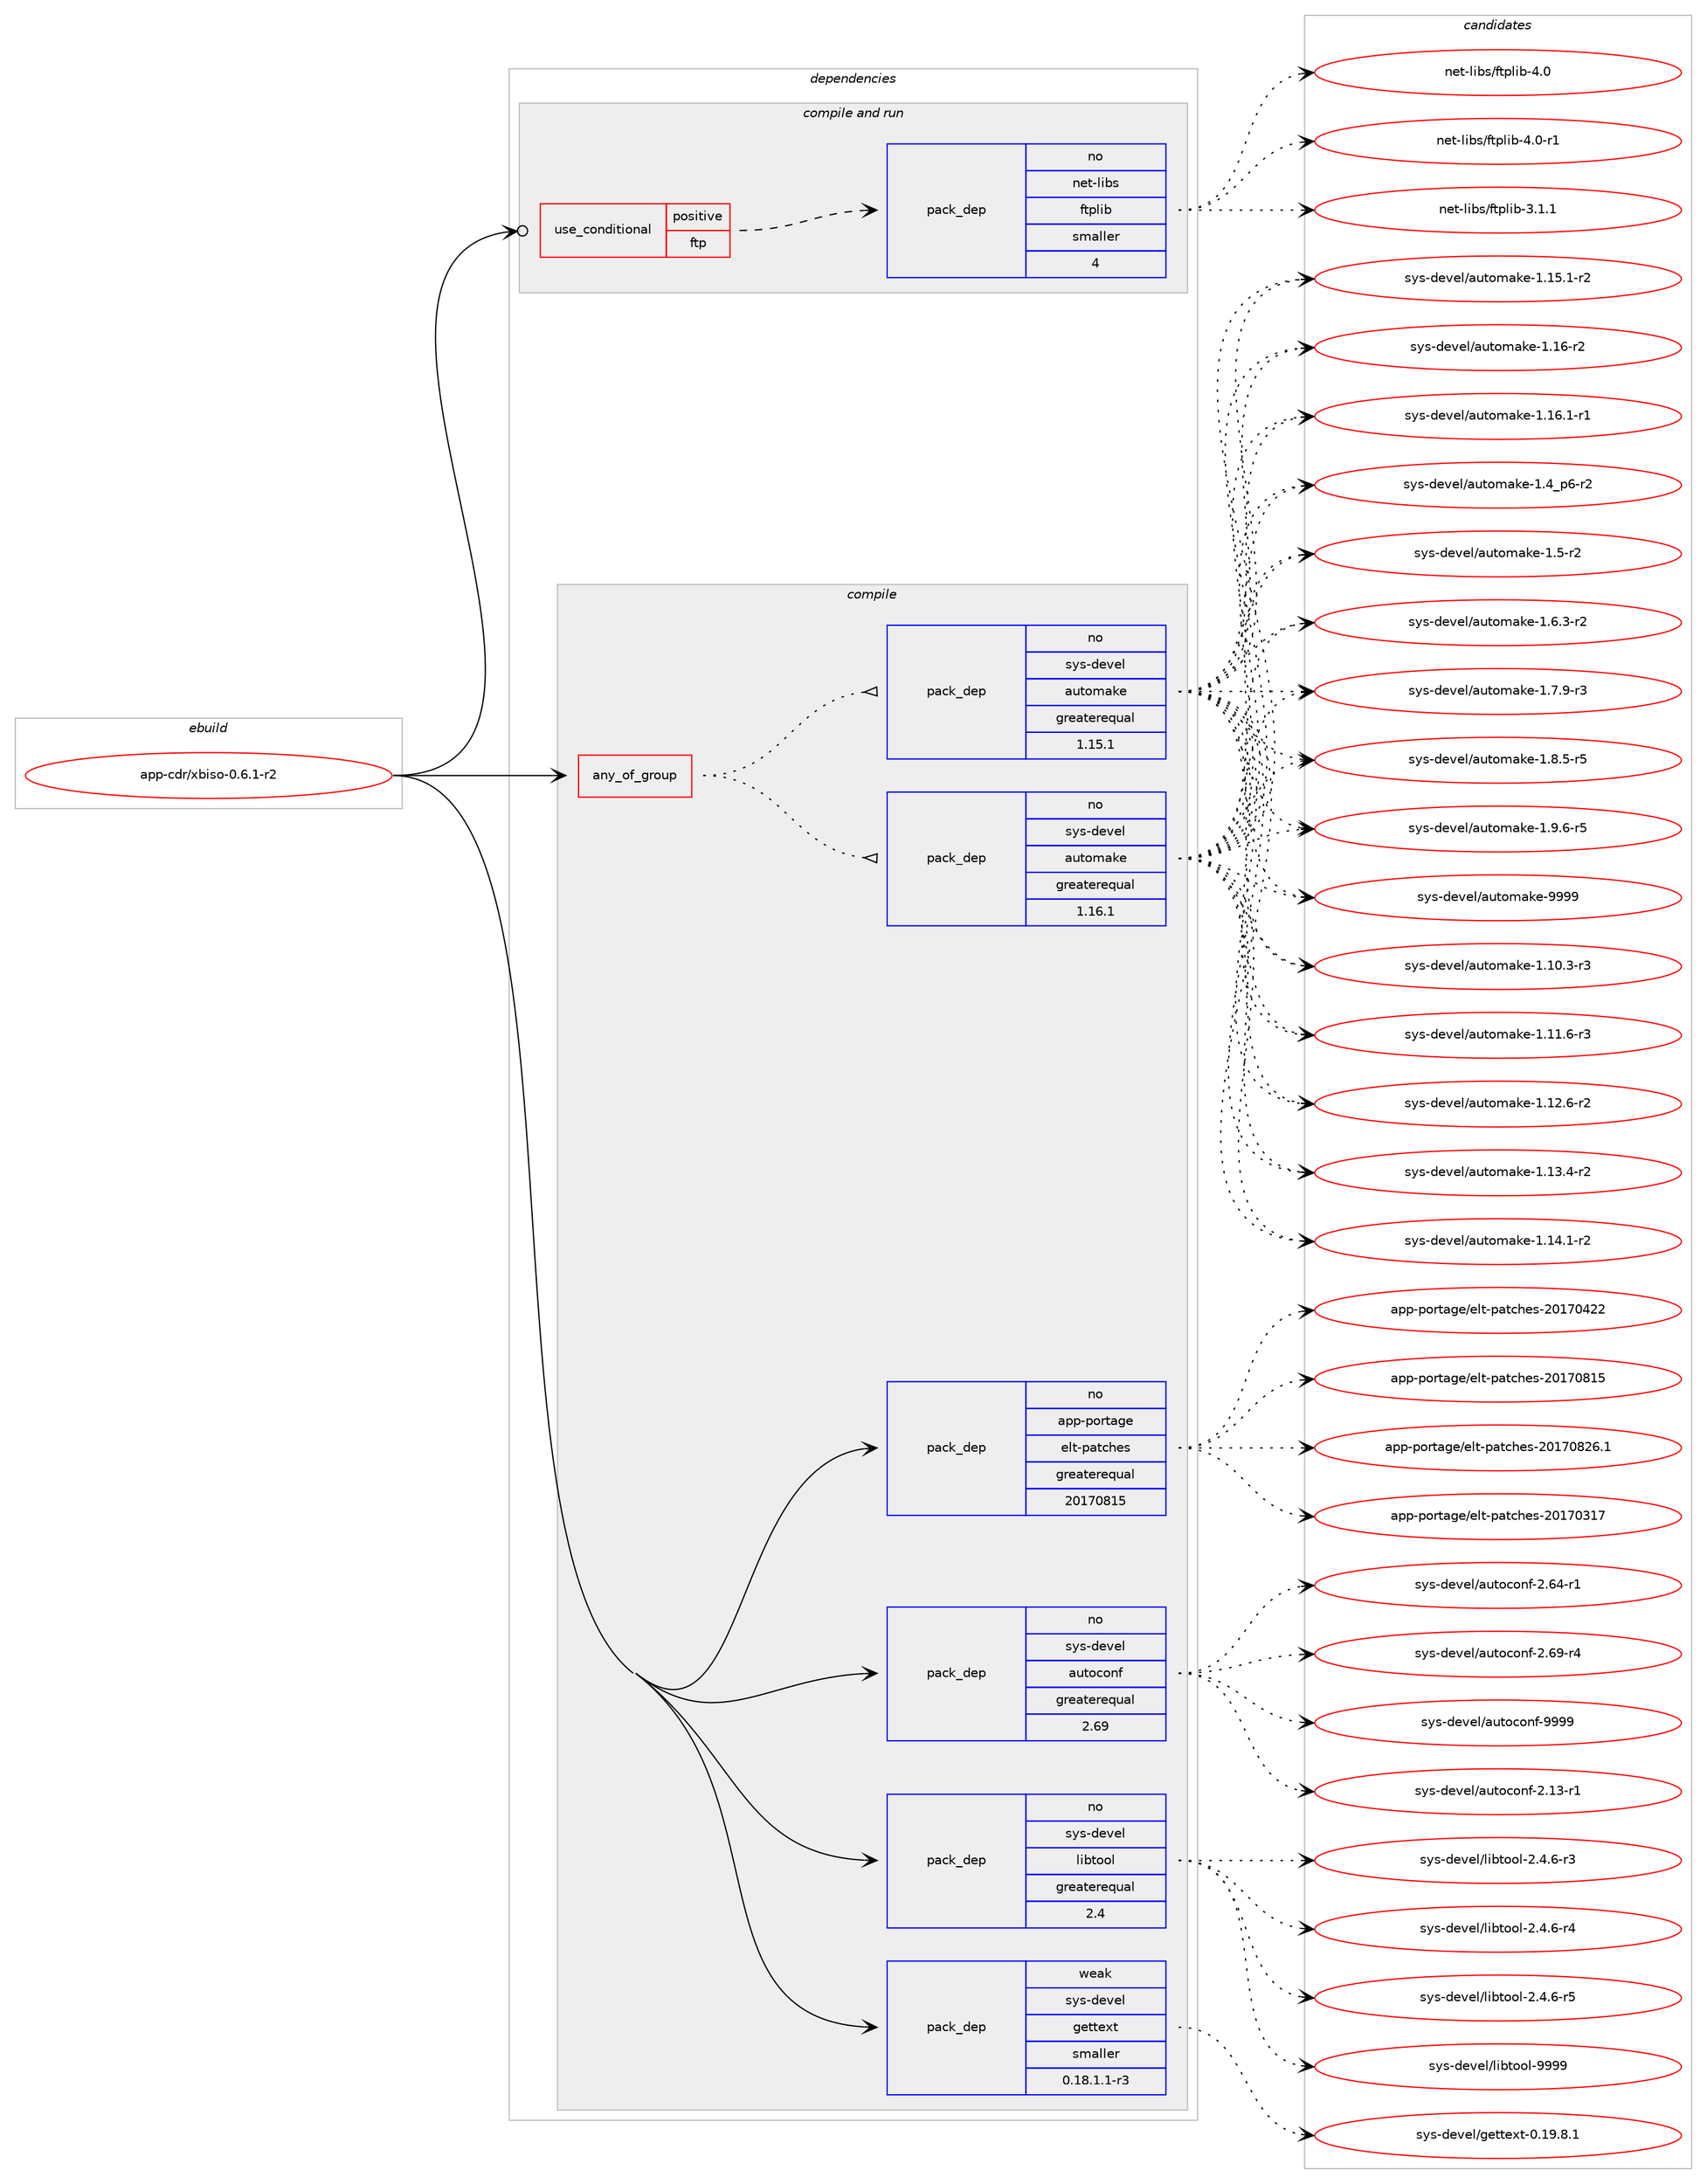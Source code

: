 digraph prolog {

# *************
# Graph options
# *************

newrank=true;
concentrate=true;
compound=true;
graph [rankdir=LR,fontname=Helvetica,fontsize=10,ranksep=1.5];#, ranksep=2.5, nodesep=0.2];
edge  [arrowhead=vee];
node  [fontname=Helvetica,fontsize=10];

# **********
# The ebuild
# **********

subgraph cluster_leftcol {
color=gray;
rank=same;
label=<<i>ebuild</i>>;
id [label="app-cdr/xbiso-0.6.1-r2", color=red, width=4, href="../app-cdr/xbiso-0.6.1-r2.svg"];
}

# ****************
# The dependencies
# ****************

subgraph cluster_midcol {
color=gray;
label=<<i>dependencies</i>>;
subgraph cluster_compile {
fillcolor="#eeeeee";
style=filled;
label=<<i>compile</i>>;
subgraph any19273 {
dependency1274860 [label=<<TABLE BORDER="0" CELLBORDER="1" CELLSPACING="0" CELLPADDING="4"><TR><TD CELLPADDING="10">any_of_group</TD></TR></TABLE>>, shape=none, color=red];subgraph pack907558 {
dependency1274861 [label=<<TABLE BORDER="0" CELLBORDER="1" CELLSPACING="0" CELLPADDING="4" WIDTH="220"><TR><TD ROWSPAN="6" CELLPADDING="30">pack_dep</TD></TR><TR><TD WIDTH="110">no</TD></TR><TR><TD>sys-devel</TD></TR><TR><TD>automake</TD></TR><TR><TD>greaterequal</TD></TR><TR><TD>1.16.1</TD></TR></TABLE>>, shape=none, color=blue];
}
dependency1274860:e -> dependency1274861:w [weight=20,style="dotted",arrowhead="oinv"];
subgraph pack907559 {
dependency1274862 [label=<<TABLE BORDER="0" CELLBORDER="1" CELLSPACING="0" CELLPADDING="4" WIDTH="220"><TR><TD ROWSPAN="6" CELLPADDING="30">pack_dep</TD></TR><TR><TD WIDTH="110">no</TD></TR><TR><TD>sys-devel</TD></TR><TR><TD>automake</TD></TR><TR><TD>greaterequal</TD></TR><TR><TD>1.15.1</TD></TR></TABLE>>, shape=none, color=blue];
}
dependency1274860:e -> dependency1274862:w [weight=20,style="dotted",arrowhead="oinv"];
}
id:e -> dependency1274860:w [weight=20,style="solid",arrowhead="vee"];
subgraph pack907560 {
dependency1274863 [label=<<TABLE BORDER="0" CELLBORDER="1" CELLSPACING="0" CELLPADDING="4" WIDTH="220"><TR><TD ROWSPAN="6" CELLPADDING="30">pack_dep</TD></TR><TR><TD WIDTH="110">no</TD></TR><TR><TD>app-portage</TD></TR><TR><TD>elt-patches</TD></TR><TR><TD>greaterequal</TD></TR><TR><TD>20170815</TD></TR></TABLE>>, shape=none, color=blue];
}
id:e -> dependency1274863:w [weight=20,style="solid",arrowhead="vee"];
subgraph pack907561 {
dependency1274864 [label=<<TABLE BORDER="0" CELLBORDER="1" CELLSPACING="0" CELLPADDING="4" WIDTH="220"><TR><TD ROWSPAN="6" CELLPADDING="30">pack_dep</TD></TR><TR><TD WIDTH="110">no</TD></TR><TR><TD>sys-devel</TD></TR><TR><TD>autoconf</TD></TR><TR><TD>greaterequal</TD></TR><TR><TD>2.69</TD></TR></TABLE>>, shape=none, color=blue];
}
id:e -> dependency1274864:w [weight=20,style="solid",arrowhead="vee"];
subgraph pack907562 {
dependency1274865 [label=<<TABLE BORDER="0" CELLBORDER="1" CELLSPACING="0" CELLPADDING="4" WIDTH="220"><TR><TD ROWSPAN="6" CELLPADDING="30">pack_dep</TD></TR><TR><TD WIDTH="110">no</TD></TR><TR><TD>sys-devel</TD></TR><TR><TD>libtool</TD></TR><TR><TD>greaterequal</TD></TR><TR><TD>2.4</TD></TR></TABLE>>, shape=none, color=blue];
}
id:e -> dependency1274865:w [weight=20,style="solid",arrowhead="vee"];
subgraph pack907563 {
dependency1274866 [label=<<TABLE BORDER="0" CELLBORDER="1" CELLSPACING="0" CELLPADDING="4" WIDTH="220"><TR><TD ROWSPAN="6" CELLPADDING="30">pack_dep</TD></TR><TR><TD WIDTH="110">weak</TD></TR><TR><TD>sys-devel</TD></TR><TR><TD>gettext</TD></TR><TR><TD>smaller</TD></TR><TR><TD>0.18.1.1-r3</TD></TR></TABLE>>, shape=none, color=blue];
}
id:e -> dependency1274866:w [weight=20,style="solid",arrowhead="vee"];
}
subgraph cluster_compileandrun {
fillcolor="#eeeeee";
style=filled;
label=<<i>compile and run</i>>;
subgraph cond347508 {
dependency1274867 [label=<<TABLE BORDER="0" CELLBORDER="1" CELLSPACING="0" CELLPADDING="4"><TR><TD ROWSPAN="3" CELLPADDING="10">use_conditional</TD></TR><TR><TD>positive</TD></TR><TR><TD>ftp</TD></TR></TABLE>>, shape=none, color=red];
subgraph pack907564 {
dependency1274868 [label=<<TABLE BORDER="0" CELLBORDER="1" CELLSPACING="0" CELLPADDING="4" WIDTH="220"><TR><TD ROWSPAN="6" CELLPADDING="30">pack_dep</TD></TR><TR><TD WIDTH="110">no</TD></TR><TR><TD>net-libs</TD></TR><TR><TD>ftplib</TD></TR><TR><TD>smaller</TD></TR><TR><TD>4</TD></TR></TABLE>>, shape=none, color=blue];
}
dependency1274867:e -> dependency1274868:w [weight=20,style="dashed",arrowhead="vee"];
}
id:e -> dependency1274867:w [weight=20,style="solid",arrowhead="odotvee"];
}
subgraph cluster_run {
fillcolor="#eeeeee";
style=filled;
label=<<i>run</i>>;
}
}

# **************
# The candidates
# **************

subgraph cluster_choices {
rank=same;
color=gray;
label=<<i>candidates</i>>;

subgraph choice907558 {
color=black;
nodesep=1;
choice11512111545100101118101108479711711611110997107101454946494846514511451 [label="sys-devel/automake-1.10.3-r3", color=red, width=4,href="../sys-devel/automake-1.10.3-r3.svg"];
choice11512111545100101118101108479711711611110997107101454946494946544511451 [label="sys-devel/automake-1.11.6-r3", color=red, width=4,href="../sys-devel/automake-1.11.6-r3.svg"];
choice11512111545100101118101108479711711611110997107101454946495046544511450 [label="sys-devel/automake-1.12.6-r2", color=red, width=4,href="../sys-devel/automake-1.12.6-r2.svg"];
choice11512111545100101118101108479711711611110997107101454946495146524511450 [label="sys-devel/automake-1.13.4-r2", color=red, width=4,href="../sys-devel/automake-1.13.4-r2.svg"];
choice11512111545100101118101108479711711611110997107101454946495246494511450 [label="sys-devel/automake-1.14.1-r2", color=red, width=4,href="../sys-devel/automake-1.14.1-r2.svg"];
choice11512111545100101118101108479711711611110997107101454946495346494511450 [label="sys-devel/automake-1.15.1-r2", color=red, width=4,href="../sys-devel/automake-1.15.1-r2.svg"];
choice1151211154510010111810110847971171161111099710710145494649544511450 [label="sys-devel/automake-1.16-r2", color=red, width=4,href="../sys-devel/automake-1.16-r2.svg"];
choice11512111545100101118101108479711711611110997107101454946495446494511449 [label="sys-devel/automake-1.16.1-r1", color=red, width=4,href="../sys-devel/automake-1.16.1-r1.svg"];
choice115121115451001011181011084797117116111109971071014549465295112544511450 [label="sys-devel/automake-1.4_p6-r2", color=red, width=4,href="../sys-devel/automake-1.4_p6-r2.svg"];
choice11512111545100101118101108479711711611110997107101454946534511450 [label="sys-devel/automake-1.5-r2", color=red, width=4,href="../sys-devel/automake-1.5-r2.svg"];
choice115121115451001011181011084797117116111109971071014549465446514511450 [label="sys-devel/automake-1.6.3-r2", color=red, width=4,href="../sys-devel/automake-1.6.3-r2.svg"];
choice115121115451001011181011084797117116111109971071014549465546574511451 [label="sys-devel/automake-1.7.9-r3", color=red, width=4,href="../sys-devel/automake-1.7.9-r3.svg"];
choice115121115451001011181011084797117116111109971071014549465646534511453 [label="sys-devel/automake-1.8.5-r5", color=red, width=4,href="../sys-devel/automake-1.8.5-r5.svg"];
choice115121115451001011181011084797117116111109971071014549465746544511453 [label="sys-devel/automake-1.9.6-r5", color=red, width=4,href="../sys-devel/automake-1.9.6-r5.svg"];
choice115121115451001011181011084797117116111109971071014557575757 [label="sys-devel/automake-9999", color=red, width=4,href="../sys-devel/automake-9999.svg"];
dependency1274861:e -> choice11512111545100101118101108479711711611110997107101454946494846514511451:w [style=dotted,weight="100"];
dependency1274861:e -> choice11512111545100101118101108479711711611110997107101454946494946544511451:w [style=dotted,weight="100"];
dependency1274861:e -> choice11512111545100101118101108479711711611110997107101454946495046544511450:w [style=dotted,weight="100"];
dependency1274861:e -> choice11512111545100101118101108479711711611110997107101454946495146524511450:w [style=dotted,weight="100"];
dependency1274861:e -> choice11512111545100101118101108479711711611110997107101454946495246494511450:w [style=dotted,weight="100"];
dependency1274861:e -> choice11512111545100101118101108479711711611110997107101454946495346494511450:w [style=dotted,weight="100"];
dependency1274861:e -> choice1151211154510010111810110847971171161111099710710145494649544511450:w [style=dotted,weight="100"];
dependency1274861:e -> choice11512111545100101118101108479711711611110997107101454946495446494511449:w [style=dotted,weight="100"];
dependency1274861:e -> choice115121115451001011181011084797117116111109971071014549465295112544511450:w [style=dotted,weight="100"];
dependency1274861:e -> choice11512111545100101118101108479711711611110997107101454946534511450:w [style=dotted,weight="100"];
dependency1274861:e -> choice115121115451001011181011084797117116111109971071014549465446514511450:w [style=dotted,weight="100"];
dependency1274861:e -> choice115121115451001011181011084797117116111109971071014549465546574511451:w [style=dotted,weight="100"];
dependency1274861:e -> choice115121115451001011181011084797117116111109971071014549465646534511453:w [style=dotted,weight="100"];
dependency1274861:e -> choice115121115451001011181011084797117116111109971071014549465746544511453:w [style=dotted,weight="100"];
dependency1274861:e -> choice115121115451001011181011084797117116111109971071014557575757:w [style=dotted,weight="100"];
}
subgraph choice907559 {
color=black;
nodesep=1;
choice11512111545100101118101108479711711611110997107101454946494846514511451 [label="sys-devel/automake-1.10.3-r3", color=red, width=4,href="../sys-devel/automake-1.10.3-r3.svg"];
choice11512111545100101118101108479711711611110997107101454946494946544511451 [label="sys-devel/automake-1.11.6-r3", color=red, width=4,href="../sys-devel/automake-1.11.6-r3.svg"];
choice11512111545100101118101108479711711611110997107101454946495046544511450 [label="sys-devel/automake-1.12.6-r2", color=red, width=4,href="../sys-devel/automake-1.12.6-r2.svg"];
choice11512111545100101118101108479711711611110997107101454946495146524511450 [label="sys-devel/automake-1.13.4-r2", color=red, width=4,href="../sys-devel/automake-1.13.4-r2.svg"];
choice11512111545100101118101108479711711611110997107101454946495246494511450 [label="sys-devel/automake-1.14.1-r2", color=red, width=4,href="../sys-devel/automake-1.14.1-r2.svg"];
choice11512111545100101118101108479711711611110997107101454946495346494511450 [label="sys-devel/automake-1.15.1-r2", color=red, width=4,href="../sys-devel/automake-1.15.1-r2.svg"];
choice1151211154510010111810110847971171161111099710710145494649544511450 [label="sys-devel/automake-1.16-r2", color=red, width=4,href="../sys-devel/automake-1.16-r2.svg"];
choice11512111545100101118101108479711711611110997107101454946495446494511449 [label="sys-devel/automake-1.16.1-r1", color=red, width=4,href="../sys-devel/automake-1.16.1-r1.svg"];
choice115121115451001011181011084797117116111109971071014549465295112544511450 [label="sys-devel/automake-1.4_p6-r2", color=red, width=4,href="../sys-devel/automake-1.4_p6-r2.svg"];
choice11512111545100101118101108479711711611110997107101454946534511450 [label="sys-devel/automake-1.5-r2", color=red, width=4,href="../sys-devel/automake-1.5-r2.svg"];
choice115121115451001011181011084797117116111109971071014549465446514511450 [label="sys-devel/automake-1.6.3-r2", color=red, width=4,href="../sys-devel/automake-1.6.3-r2.svg"];
choice115121115451001011181011084797117116111109971071014549465546574511451 [label="sys-devel/automake-1.7.9-r3", color=red, width=4,href="../sys-devel/automake-1.7.9-r3.svg"];
choice115121115451001011181011084797117116111109971071014549465646534511453 [label="sys-devel/automake-1.8.5-r5", color=red, width=4,href="../sys-devel/automake-1.8.5-r5.svg"];
choice115121115451001011181011084797117116111109971071014549465746544511453 [label="sys-devel/automake-1.9.6-r5", color=red, width=4,href="../sys-devel/automake-1.9.6-r5.svg"];
choice115121115451001011181011084797117116111109971071014557575757 [label="sys-devel/automake-9999", color=red, width=4,href="../sys-devel/automake-9999.svg"];
dependency1274862:e -> choice11512111545100101118101108479711711611110997107101454946494846514511451:w [style=dotted,weight="100"];
dependency1274862:e -> choice11512111545100101118101108479711711611110997107101454946494946544511451:w [style=dotted,weight="100"];
dependency1274862:e -> choice11512111545100101118101108479711711611110997107101454946495046544511450:w [style=dotted,weight="100"];
dependency1274862:e -> choice11512111545100101118101108479711711611110997107101454946495146524511450:w [style=dotted,weight="100"];
dependency1274862:e -> choice11512111545100101118101108479711711611110997107101454946495246494511450:w [style=dotted,weight="100"];
dependency1274862:e -> choice11512111545100101118101108479711711611110997107101454946495346494511450:w [style=dotted,weight="100"];
dependency1274862:e -> choice1151211154510010111810110847971171161111099710710145494649544511450:w [style=dotted,weight="100"];
dependency1274862:e -> choice11512111545100101118101108479711711611110997107101454946495446494511449:w [style=dotted,weight="100"];
dependency1274862:e -> choice115121115451001011181011084797117116111109971071014549465295112544511450:w [style=dotted,weight="100"];
dependency1274862:e -> choice11512111545100101118101108479711711611110997107101454946534511450:w [style=dotted,weight="100"];
dependency1274862:e -> choice115121115451001011181011084797117116111109971071014549465446514511450:w [style=dotted,weight="100"];
dependency1274862:e -> choice115121115451001011181011084797117116111109971071014549465546574511451:w [style=dotted,weight="100"];
dependency1274862:e -> choice115121115451001011181011084797117116111109971071014549465646534511453:w [style=dotted,weight="100"];
dependency1274862:e -> choice115121115451001011181011084797117116111109971071014549465746544511453:w [style=dotted,weight="100"];
dependency1274862:e -> choice115121115451001011181011084797117116111109971071014557575757:w [style=dotted,weight="100"];
}
subgraph choice907560 {
color=black;
nodesep=1;
choice97112112451121111141169710310147101108116451129711699104101115455048495548514955 [label="app-portage/elt-patches-20170317", color=red, width=4,href="../app-portage/elt-patches-20170317.svg"];
choice97112112451121111141169710310147101108116451129711699104101115455048495548525050 [label="app-portage/elt-patches-20170422", color=red, width=4,href="../app-portage/elt-patches-20170422.svg"];
choice97112112451121111141169710310147101108116451129711699104101115455048495548564953 [label="app-portage/elt-patches-20170815", color=red, width=4,href="../app-portage/elt-patches-20170815.svg"];
choice971121124511211111411697103101471011081164511297116991041011154550484955485650544649 [label="app-portage/elt-patches-20170826.1", color=red, width=4,href="../app-portage/elt-patches-20170826.1.svg"];
dependency1274863:e -> choice97112112451121111141169710310147101108116451129711699104101115455048495548514955:w [style=dotted,weight="100"];
dependency1274863:e -> choice97112112451121111141169710310147101108116451129711699104101115455048495548525050:w [style=dotted,weight="100"];
dependency1274863:e -> choice97112112451121111141169710310147101108116451129711699104101115455048495548564953:w [style=dotted,weight="100"];
dependency1274863:e -> choice971121124511211111411697103101471011081164511297116991041011154550484955485650544649:w [style=dotted,weight="100"];
}
subgraph choice907561 {
color=black;
nodesep=1;
choice1151211154510010111810110847971171161119911111010245504649514511449 [label="sys-devel/autoconf-2.13-r1", color=red, width=4,href="../sys-devel/autoconf-2.13-r1.svg"];
choice1151211154510010111810110847971171161119911111010245504654524511449 [label="sys-devel/autoconf-2.64-r1", color=red, width=4,href="../sys-devel/autoconf-2.64-r1.svg"];
choice1151211154510010111810110847971171161119911111010245504654574511452 [label="sys-devel/autoconf-2.69-r4", color=red, width=4,href="../sys-devel/autoconf-2.69-r4.svg"];
choice115121115451001011181011084797117116111991111101024557575757 [label="sys-devel/autoconf-9999", color=red, width=4,href="../sys-devel/autoconf-9999.svg"];
dependency1274864:e -> choice1151211154510010111810110847971171161119911111010245504649514511449:w [style=dotted,weight="100"];
dependency1274864:e -> choice1151211154510010111810110847971171161119911111010245504654524511449:w [style=dotted,weight="100"];
dependency1274864:e -> choice1151211154510010111810110847971171161119911111010245504654574511452:w [style=dotted,weight="100"];
dependency1274864:e -> choice115121115451001011181011084797117116111991111101024557575757:w [style=dotted,weight="100"];
}
subgraph choice907562 {
color=black;
nodesep=1;
choice1151211154510010111810110847108105981161111111084550465246544511451 [label="sys-devel/libtool-2.4.6-r3", color=red, width=4,href="../sys-devel/libtool-2.4.6-r3.svg"];
choice1151211154510010111810110847108105981161111111084550465246544511452 [label="sys-devel/libtool-2.4.6-r4", color=red, width=4,href="../sys-devel/libtool-2.4.6-r4.svg"];
choice1151211154510010111810110847108105981161111111084550465246544511453 [label="sys-devel/libtool-2.4.6-r5", color=red, width=4,href="../sys-devel/libtool-2.4.6-r5.svg"];
choice1151211154510010111810110847108105981161111111084557575757 [label="sys-devel/libtool-9999", color=red, width=4,href="../sys-devel/libtool-9999.svg"];
dependency1274865:e -> choice1151211154510010111810110847108105981161111111084550465246544511451:w [style=dotted,weight="100"];
dependency1274865:e -> choice1151211154510010111810110847108105981161111111084550465246544511452:w [style=dotted,weight="100"];
dependency1274865:e -> choice1151211154510010111810110847108105981161111111084550465246544511453:w [style=dotted,weight="100"];
dependency1274865:e -> choice1151211154510010111810110847108105981161111111084557575757:w [style=dotted,weight="100"];
}
subgraph choice907563 {
color=black;
nodesep=1;
choice1151211154510010111810110847103101116116101120116454846495746564649 [label="sys-devel/gettext-0.19.8.1", color=red, width=4,href="../sys-devel/gettext-0.19.8.1.svg"];
dependency1274866:e -> choice1151211154510010111810110847103101116116101120116454846495746564649:w [style=dotted,weight="100"];
}
subgraph choice907564 {
color=black;
nodesep=1;
choice11010111645108105981154710211611210810598455146494649 [label="net-libs/ftplib-3.1.1", color=red, width=4,href="../net-libs/ftplib-3.1.1.svg"];
choice1101011164510810598115471021161121081059845524648 [label="net-libs/ftplib-4.0", color=red, width=4,href="../net-libs/ftplib-4.0.svg"];
choice11010111645108105981154710211611210810598455246484511449 [label="net-libs/ftplib-4.0-r1", color=red, width=4,href="../net-libs/ftplib-4.0-r1.svg"];
dependency1274868:e -> choice11010111645108105981154710211611210810598455146494649:w [style=dotted,weight="100"];
dependency1274868:e -> choice1101011164510810598115471021161121081059845524648:w [style=dotted,weight="100"];
dependency1274868:e -> choice11010111645108105981154710211611210810598455246484511449:w [style=dotted,weight="100"];
}
}

}
